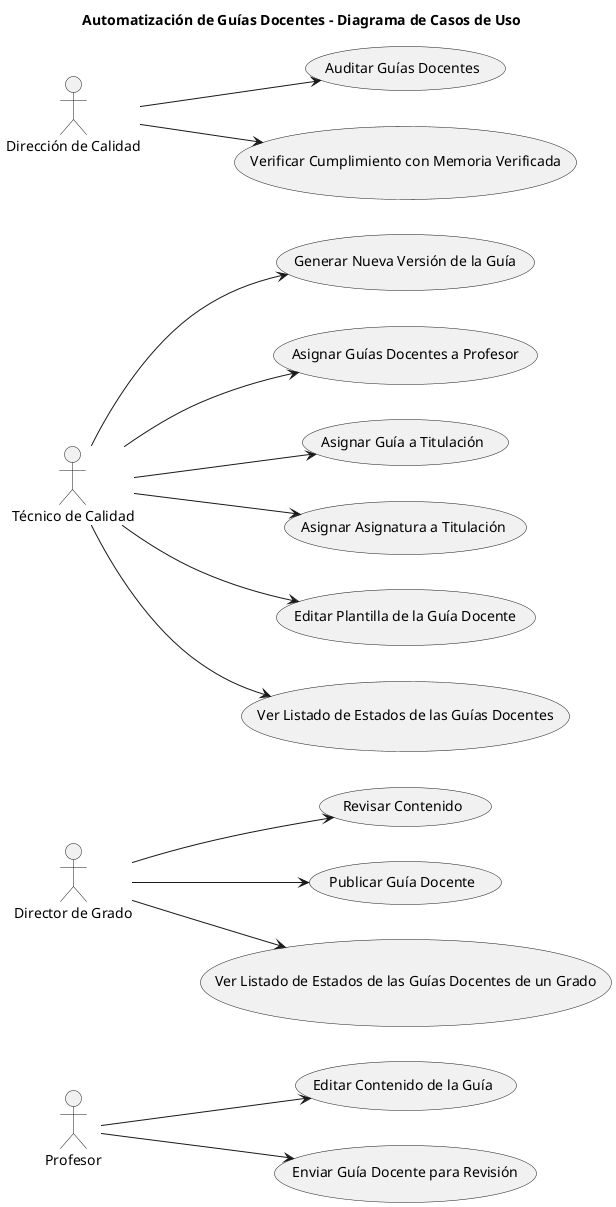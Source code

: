 @startuml

title Automatización de Guías Docentes - Diagrama de Casos de Uso

left to right direction

actor Profesor
actor "Director de Grado" as DirectorGrado
actor "Técnico de Calidad" as TecnicoCalidad
actor "Dirección de Calidad" as DireccionCalidad

usecase "Editar Contenido de la Guía" as EditarGuia
usecase "Enviar Guía Docente para Revisión" as EnviarGuia

usecase "Revisar Contenido" as RevisarContenido
usecase "Auditar Guías Docentes" as AuditarGuias
usecase "Generar Nueva Versión de la Guía" as GenerarVersion
usecase "Asignar Guías Docentes a Profesor" as AsignarGuiaProfesor
usecase "Asignar Guía a Titulación" as AsignarGuiaTitulacion
usecase "Asignar Asignatura a Titulación" as AsignarAsignaturaTitulacion
usecase "Editar Plantilla de la Guía Docente" as EditarPlantilla
usecase "Publicar Guía Docente" as PublicarGuia
usecase "Verificar Cumplimiento con Memoria Verificada" as VerificarMemoria
usecase "Ver Listado de Estados de las Guías Docentes" as VerEstadosGuias
usecase "Ver Listado de Estados de las Guías Docentes de un Grado" as VerEstadosGuiasGrado

Profesor --> EditarGuia
Profesor --> EnviarGuia

DirectorGrado --> RevisarContenido
DirectorGrado --> PublicarGuia
DirectorGrado --> VerEstadosGuiasGrado
TecnicoCalidad --> GenerarVersion
TecnicoCalidad --> AsignarGuiaProfesor
TecnicoCalidad --> AsignarGuiaTitulacion
TecnicoCalidad --> AsignarAsignaturaTitulacion
TecnicoCalidad --> EditarPlantilla
TecnicoCalidad --> VerEstadosGuias
DireccionCalidad --> AuditarGuias
DireccionCalidad --> VerificarMemoria

@enduml
